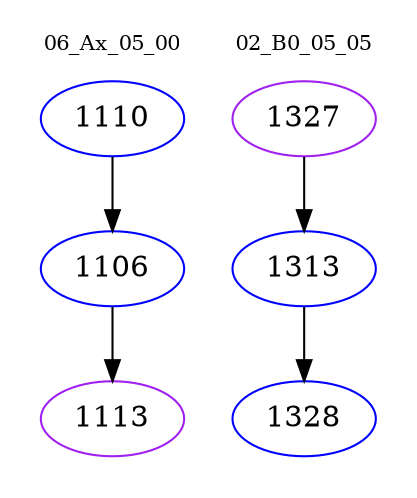 digraph{
subgraph cluster_0 {
color = white
label = "06_Ax_05_00";
fontsize=10;
T0_1110 [label="1110", color="blue"]
T0_1110 -> T0_1106 [color="black"]
T0_1106 [label="1106", color="blue"]
T0_1106 -> T0_1113 [color="black"]
T0_1113 [label="1113", color="purple"]
}
subgraph cluster_1 {
color = white
label = "02_B0_05_05";
fontsize=10;
T1_1327 [label="1327", color="purple"]
T1_1327 -> T1_1313 [color="black"]
T1_1313 [label="1313", color="blue"]
T1_1313 -> T1_1328 [color="black"]
T1_1328 [label="1328", color="blue"]
}
}
